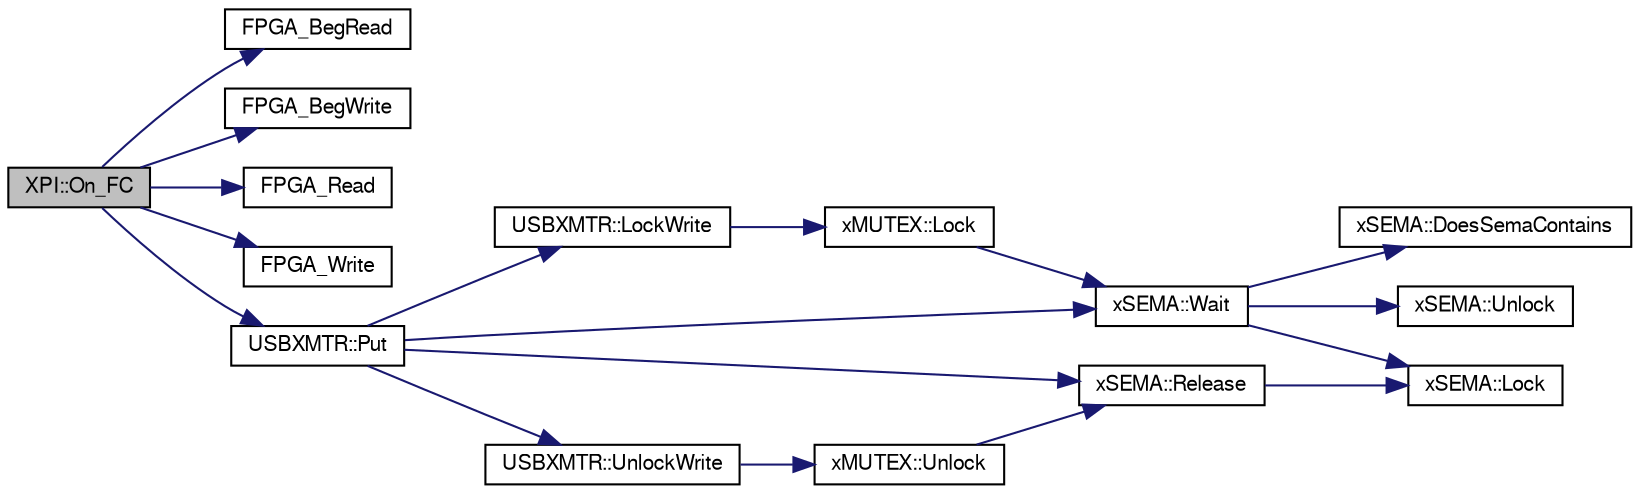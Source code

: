 digraph G
{
  bgcolor="transparent";
  edge [fontname="FreeSans",fontsize=10,labelfontname="FreeSans",labelfontsize=10];
  node [fontname="FreeSans",fontsize=10,shape=record];
  rankdir=LR;
  Node1 [label="XPI::On_FC",height=0.2,width=0.4,color="black", fillcolor="grey75", style="filled" fontcolor="black"];
  Node1 -> Node2 [color="midnightblue",fontsize=10,style="solid",fontname="FreeSans"];
  Node2 [label="FPGA_BegRead",height=0.2,width=0.4,color="black",URL="$fpga_8hpp.html#a8775c4c73cdae748f93af04e87e6792"];
  Node1 -> Node3 [color="midnightblue",fontsize=10,style="solid",fontname="FreeSans"];
  Node3 [label="FPGA_BegWrite",height=0.2,width=0.4,color="black",URL="$fpga_8hpp.html#1b6789ce8965ccb307d548636d964939"];
  Node1 -> Node4 [color="midnightblue",fontsize=10,style="solid",fontname="FreeSans"];
  Node4 [label="FPGA_Read",height=0.2,width=0.4,color="black",URL="$fpga_8hpp.html#fed2dfd736eb1be0b2a3f10e7a284ba6"];
  Node1 -> Node5 [color="midnightblue",fontsize=10,style="solid",fontname="FreeSans"];
  Node5 [label="FPGA_Write",height=0.2,width=0.4,color="black",URL="$fpga_8hpp.html#8ecf613d5fe1af87d8cd076e4d33868b"];
  Node1 -> Node6 [color="midnightblue",fontsize=10,style="solid",fontname="FreeSans"];
  Node6 [label="USBXMTR::Put",height=0.2,width=0.4,color="black",URL="$class_u_s_b_x_m_t_r.html#149d280fef7548a52d67fcb5c5ac3ea6"];
  Node6 -> Node7 [color="midnightblue",fontsize=10,style="solid",fontname="FreeSans"];
  Node7 [label="USBXMTR::LockWrite",height=0.2,width=0.4,color="black",URL="$class_u_s_b_x_m_t_r.html#70384f142454df09c3600680cff40274"];
  Node7 -> Node8 [color="midnightblue",fontsize=10,style="solid",fontname="FreeSans"];
  Node8 [label="xMUTEX::Lock",height=0.2,width=0.4,color="black",URL="$classx_m_u_t_e_x.html#529d57424fe4f58d9a13dea66e40ecfa"];
  Node8 -> Node9 [color="midnightblue",fontsize=10,style="solid",fontname="FreeSans"];
  Node9 [label="xSEMA::Wait",height=0.2,width=0.4,color="black",URL="$classx_s_e_m_a.html#d398bc33f1c28f28c33ce1796b0e4ca7"];
  Node9 -> Node10 [color="midnightblue",fontsize=10,style="solid",fontname="FreeSans"];
  Node10 [label="xSEMA::DoesSemaContains",height=0.2,width=0.4,color="black",URL="$classx_s_e_m_a.html#b04acaa143ecfad200784197b075a8a8"];
  Node9 -> Node11 [color="midnightblue",fontsize=10,style="solid",fontname="FreeSans"];
  Node11 [label="xSEMA::Lock",height=0.2,width=0.4,color="black",URL="$classx_s_e_m_a.html#f672373f4e74bc17689036721587a6f1"];
  Node9 -> Node12 [color="midnightblue",fontsize=10,style="solid",fontname="FreeSans"];
  Node12 [label="xSEMA::Unlock",height=0.2,width=0.4,color="black",URL="$classx_s_e_m_a.html#b2457b1a08f5ef2bc40524d0e2c306bc"];
  Node6 -> Node13 [color="midnightblue",fontsize=10,style="solid",fontname="FreeSans"];
  Node13 [label="xSEMA::Release",height=0.2,width=0.4,color="black",URL="$classx_s_e_m_a.html#21e114e5918da00fc1d5ce9b285f5e2b"];
  Node13 -> Node11 [color="midnightblue",fontsize=10,style="solid",fontname="FreeSans"];
  Node6 -> Node14 [color="midnightblue",fontsize=10,style="solid",fontname="FreeSans"];
  Node14 [label="USBXMTR::UnlockWrite",height=0.2,width=0.4,color="black",URL="$class_u_s_b_x_m_t_r.html#421fa0d0a2a7d807d6d9c84b6e0304f8"];
  Node14 -> Node15 [color="midnightblue",fontsize=10,style="solid",fontname="FreeSans"];
  Node15 [label="xMUTEX::Unlock",height=0.2,width=0.4,color="black",URL="$classx_m_u_t_e_x.html#5f693de60fd054e78ef201118bc54a5f"];
  Node15 -> Node13 [color="midnightblue",fontsize=10,style="solid",fontname="FreeSans"];
  Node6 -> Node9 [color="midnightblue",fontsize=10,style="solid",fontname="FreeSans"];
}
